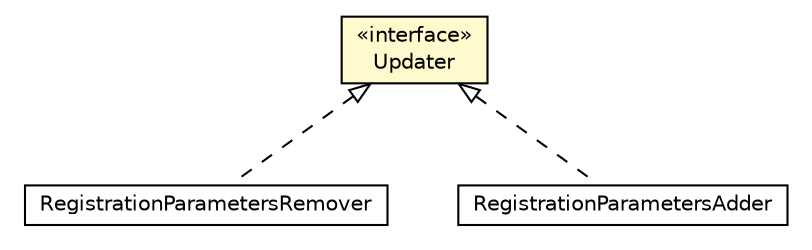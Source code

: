 #!/usr/local/bin/dot
#
# Class diagram 
# Generated by UMLGraph version R5_6-24-gf6e263 (http://www.umlgraph.org/)
#

digraph G {
	edge [fontname="Helvetica",fontsize=10,labelfontname="Helvetica",labelfontsize=10];
	node [fontname="Helvetica",fontsize=10,shape=plaintext];
	nodesep=0.25;
	ranksep=0.5;
	// org.universAAL.ri.gateway.proxies.updating.RegistrationParametersRemover
	c31813 [label=<<table title="org.universAAL.ri.gateway.proxies.updating.RegistrationParametersRemover" border="0" cellborder="1" cellspacing="0" cellpadding="2" port="p" href="./RegistrationParametersRemover.html">
		<tr><td><table border="0" cellspacing="0" cellpadding="1">
<tr><td align="center" balign="center"> RegistrationParametersRemover </td></tr>
		</table></td></tr>
		</table>>, URL="./RegistrationParametersRemover.html", fontname="Helvetica", fontcolor="black", fontsize=10.0];
	// org.universAAL.ri.gateway.proxies.updating.Updater
	c31814 [label=<<table title="org.universAAL.ri.gateway.proxies.updating.Updater" border="0" cellborder="1" cellspacing="0" cellpadding="2" port="p" bgcolor="lemonChiffon" href="./Updater.html">
		<tr><td><table border="0" cellspacing="0" cellpadding="1">
<tr><td align="center" balign="center"> &#171;interface&#187; </td></tr>
<tr><td align="center" balign="center"> Updater </td></tr>
		</table></td></tr>
		</table>>, URL="./Updater.html", fontname="Helvetica", fontcolor="black", fontsize=10.0];
	// org.universAAL.ri.gateway.proxies.updating.RegistrationParametersAdder
	c31815 [label=<<table title="org.universAAL.ri.gateway.proxies.updating.RegistrationParametersAdder" border="0" cellborder="1" cellspacing="0" cellpadding="2" port="p" href="./RegistrationParametersAdder.html">
		<tr><td><table border="0" cellspacing="0" cellpadding="1">
<tr><td align="center" balign="center"> RegistrationParametersAdder </td></tr>
		</table></td></tr>
		</table>>, URL="./RegistrationParametersAdder.html", fontname="Helvetica", fontcolor="black", fontsize=10.0];
	//org.universAAL.ri.gateway.proxies.updating.RegistrationParametersRemover implements org.universAAL.ri.gateway.proxies.updating.Updater
	c31814:p -> c31813:p [dir=back,arrowtail=empty,style=dashed];
	//org.universAAL.ri.gateway.proxies.updating.RegistrationParametersAdder implements org.universAAL.ri.gateway.proxies.updating.Updater
	c31814:p -> c31815:p [dir=back,arrowtail=empty,style=dashed];
}


